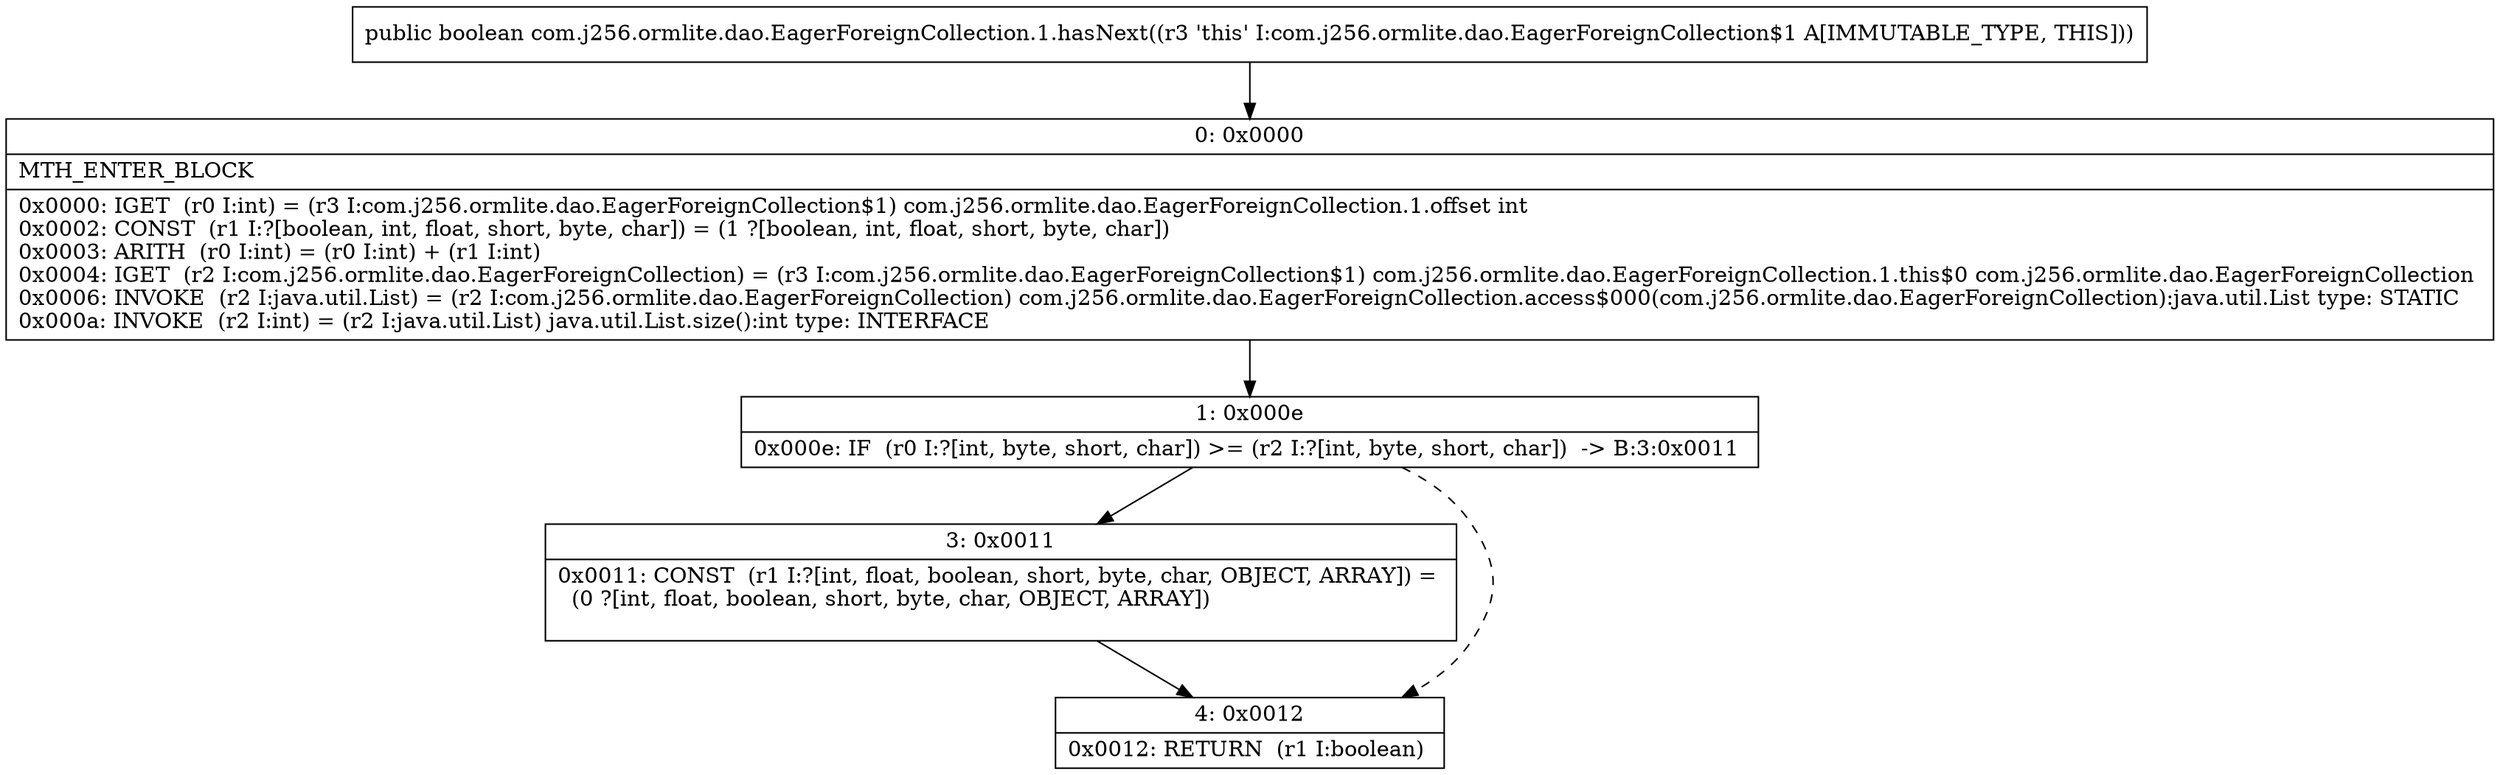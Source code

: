 digraph "CFG forcom.j256.ormlite.dao.EagerForeignCollection.1.hasNext()Z" {
Node_0 [shape=record,label="{0\:\ 0x0000|MTH_ENTER_BLOCK\l|0x0000: IGET  (r0 I:int) = (r3 I:com.j256.ormlite.dao.EagerForeignCollection$1) com.j256.ormlite.dao.EagerForeignCollection.1.offset int \l0x0002: CONST  (r1 I:?[boolean, int, float, short, byte, char]) = (1 ?[boolean, int, float, short, byte, char]) \l0x0003: ARITH  (r0 I:int) = (r0 I:int) + (r1 I:int) \l0x0004: IGET  (r2 I:com.j256.ormlite.dao.EagerForeignCollection) = (r3 I:com.j256.ormlite.dao.EagerForeignCollection$1) com.j256.ormlite.dao.EagerForeignCollection.1.this$0 com.j256.ormlite.dao.EagerForeignCollection \l0x0006: INVOKE  (r2 I:java.util.List) = (r2 I:com.j256.ormlite.dao.EagerForeignCollection) com.j256.ormlite.dao.EagerForeignCollection.access$000(com.j256.ormlite.dao.EagerForeignCollection):java.util.List type: STATIC \l0x000a: INVOKE  (r2 I:int) = (r2 I:java.util.List) java.util.List.size():int type: INTERFACE \l}"];
Node_1 [shape=record,label="{1\:\ 0x000e|0x000e: IF  (r0 I:?[int, byte, short, char]) \>= (r2 I:?[int, byte, short, char])  \-\> B:3:0x0011 \l}"];
Node_3 [shape=record,label="{3\:\ 0x0011|0x0011: CONST  (r1 I:?[int, float, boolean, short, byte, char, OBJECT, ARRAY]) = \l  (0 ?[int, float, boolean, short, byte, char, OBJECT, ARRAY])\l \l}"];
Node_4 [shape=record,label="{4\:\ 0x0012|0x0012: RETURN  (r1 I:boolean) \l}"];
MethodNode[shape=record,label="{public boolean com.j256.ormlite.dao.EagerForeignCollection.1.hasNext((r3 'this' I:com.j256.ormlite.dao.EagerForeignCollection$1 A[IMMUTABLE_TYPE, THIS])) }"];
MethodNode -> Node_0;
Node_0 -> Node_1;
Node_1 -> Node_3;
Node_1 -> Node_4[style=dashed];
Node_3 -> Node_4;
}

